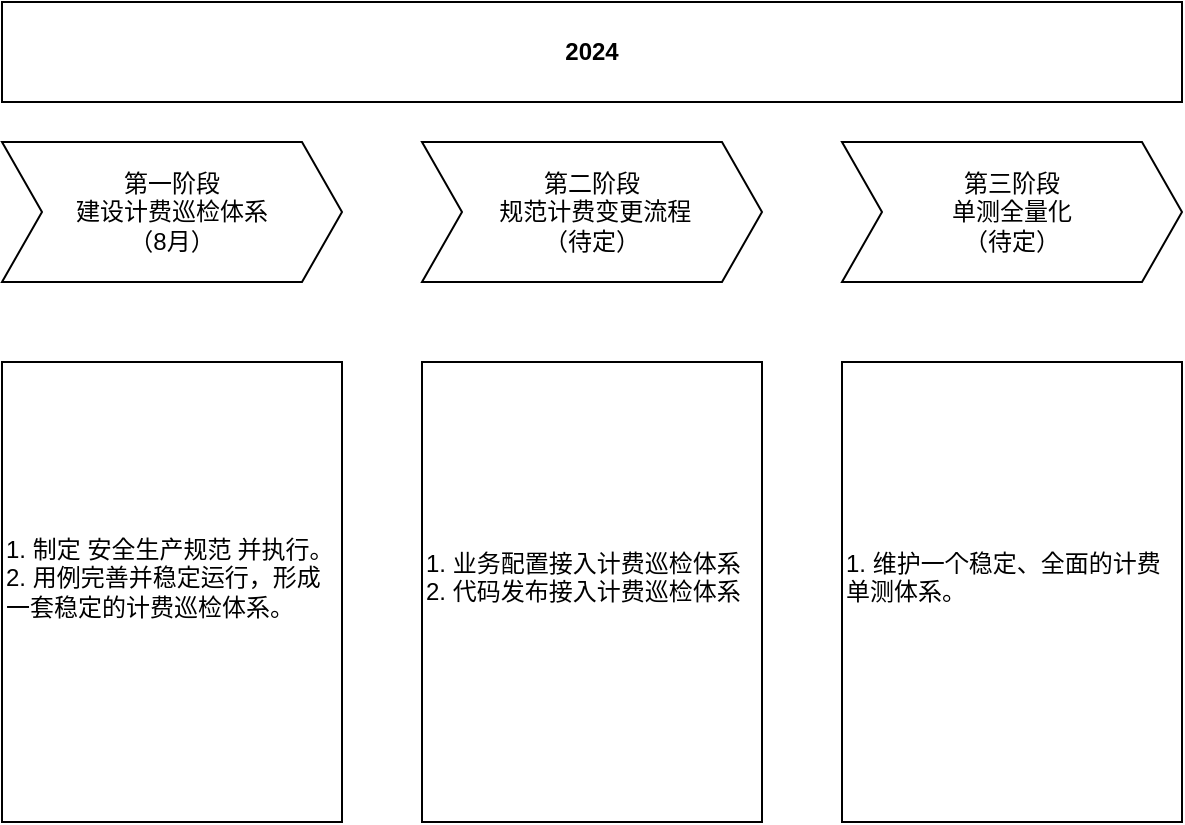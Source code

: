 <mxfile version="24.7.6">
  <diagram name="Page-1" id="d9b1e647-80fa-b4a2-5024-87a742678bcc">
    <mxGraphModel dx="1306" dy="1551" grid="1" gridSize="10" guides="1" tooltips="1" connect="1" arrows="1" fold="1" page="1" pageScale="1" pageWidth="1100" pageHeight="850" background="none" math="0" shadow="0">
      <root>
        <mxCell id="0" />
        <mxCell id="1" parent="0" />
        <mxCell id="hByDfbpF1siI-fQXKtIW-1" value="第一阶段&lt;div&gt;建设计费巡检体系&lt;div&gt;（8月）&lt;/div&gt;&lt;/div&gt;" style="shape=step;perimeter=stepPerimeter;whiteSpace=wrap;html=1;fixedSize=1;fillColor=none;labelBackgroundColor=none;" parent="1" vertex="1">
          <mxGeometry x="110" y="10" width="170" height="70" as="geometry" />
        </mxCell>
        <mxCell id="hByDfbpF1siI-fQXKtIW-2" value="第二阶段&lt;div&gt;&amp;nbsp;规范计费变更流程&lt;div&gt;（待定）&lt;/div&gt;&lt;/div&gt;" style="shape=step;perimeter=stepPerimeter;whiteSpace=wrap;html=1;fixedSize=1;fillColor=none;labelBackgroundColor=none;" parent="1" vertex="1">
          <mxGeometry x="320" y="10" width="170" height="70" as="geometry" />
        </mxCell>
        <mxCell id="hByDfbpF1siI-fQXKtIW-3" value="第三阶段&lt;div&gt;&lt;div&gt;单测全量化&lt;/div&gt;&lt;div&gt;（待定）&lt;br&gt;&lt;/div&gt;&lt;/div&gt;" style="shape=step;perimeter=stepPerimeter;whiteSpace=wrap;html=1;fixedSize=1;fillColor=none;labelBackgroundColor=none;" parent="1" vertex="1">
          <mxGeometry x="530" y="10" width="170" height="70" as="geometry" />
        </mxCell>
        <mxCell id="hByDfbpF1siI-fQXKtIW-4" value="&lt;b&gt;2024&lt;/b&gt;" style="rounded=0;whiteSpace=wrap;html=1;fillColor=none;labelBackgroundColor=none;" parent="1" vertex="1">
          <mxGeometry x="110" y="-60" width="590" height="50" as="geometry" />
        </mxCell>
        <mxCell id="hByDfbpF1siI-fQXKtIW-5" value="&lt;div&gt;1. 制定&amp;nbsp;&lt;span style=&quot;background-color: initial; font-family: -webkit-standard; caret-color: rgb(0, 0, 0);&quot;&gt;安全生产规范 并执行。&lt;/span&gt;&lt;br&gt;&lt;/div&gt;2. 用例完善并稳定运行，形成一套稳定的计费巡检体系。&lt;div&gt;&lt;br&gt;&lt;/div&gt;" style="rounded=0;whiteSpace=wrap;html=1;fillColor=none;align=left;labelBackgroundColor=none;" parent="1" vertex="1">
          <mxGeometry x="110" y="120" width="170" height="230" as="geometry" />
        </mxCell>
        <mxCell id="hByDfbpF1siI-fQXKtIW-6" value="&lt;span style=&quot;&quot;&gt;1. 业务配置接入计费巡检体系&lt;/span&gt;&lt;div&gt;&lt;span style=&quot;&quot;&gt;2. 代码发布接入&lt;/span&gt;&lt;span style=&quot;background-color: initial;&quot;&gt;计费巡检体系&lt;/span&gt;&lt;/div&gt;&lt;div&gt;&lt;br&gt;&lt;/div&gt;" style="rounded=0;whiteSpace=wrap;html=1;fillColor=none;align=left;labelBackgroundColor=none;" parent="1" vertex="1">
          <mxGeometry x="320" y="120" width="170" height="230" as="geometry" />
        </mxCell>
        <mxCell id="hByDfbpF1siI-fQXKtIW-7" value="1. 维护一个稳定、全面的计费单测体系。&lt;div&gt;&lt;br&gt;&lt;/div&gt;" style="rounded=0;whiteSpace=wrap;html=1;fillColor=none;align=left;labelBackgroundColor=none;" parent="1" vertex="1">
          <mxGeometry x="530" y="120" width="170" height="230" as="geometry" />
        </mxCell>
      </root>
    </mxGraphModel>
  </diagram>
</mxfile>
